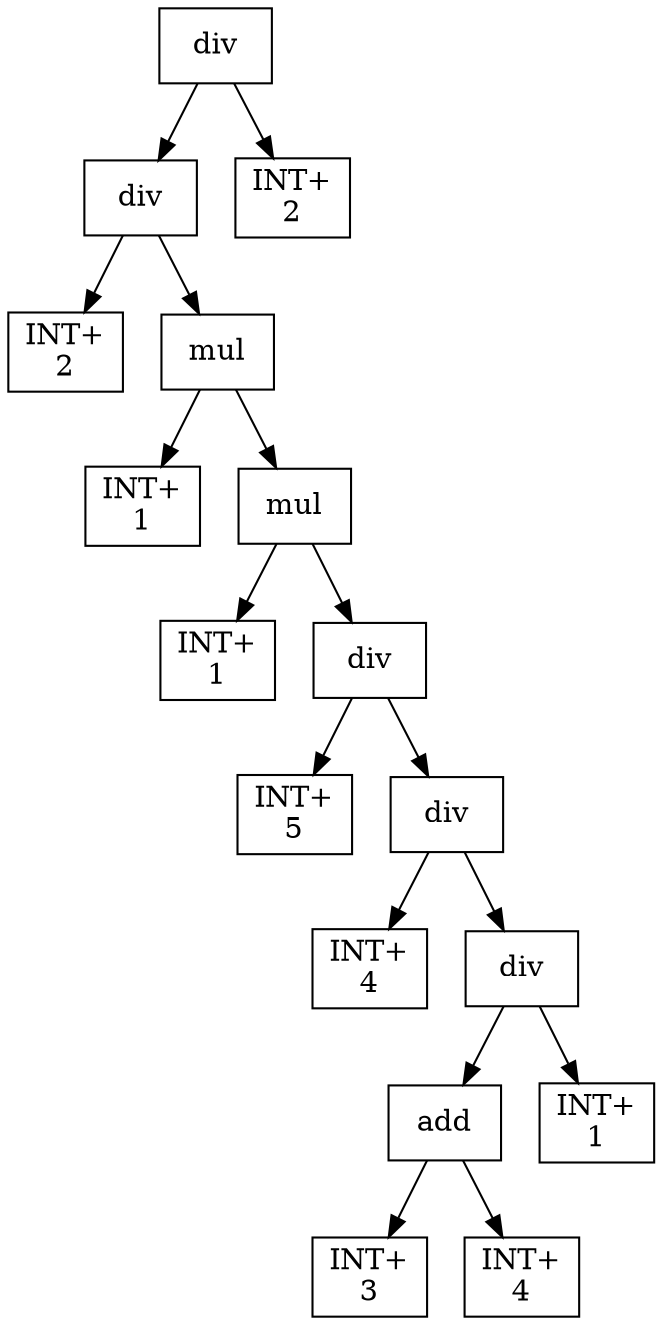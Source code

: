 digraph expr {
  node [shape=box];
  n1 [label="div"];
  n2 [label="div"];
  n3 [label="INT+\n2"];
  n4 [label="mul"];
  n5 [label="INT+\n1"];
  n6 [label="mul"];
  n7 [label="INT+\n1"];
  n8 [label="div"];
  n9 [label="INT+\n5"];
  n10 [label="div"];
  n11 [label="INT+\n4"];
  n12 [label="div"];
  n13 [label="add"];
  n14 [label="INT+\n3"];
  n15 [label="INT+\n4"];
  n13 -> n14;
  n13 -> n15;
  n16 [label="INT+\n1"];
  n12 -> n13;
  n12 -> n16;
  n10 -> n11;
  n10 -> n12;
  n8 -> n9;
  n8 -> n10;
  n6 -> n7;
  n6 -> n8;
  n4 -> n5;
  n4 -> n6;
  n2 -> n3;
  n2 -> n4;
  n17 [label="INT+\n2"];
  n1 -> n2;
  n1 -> n17;
}